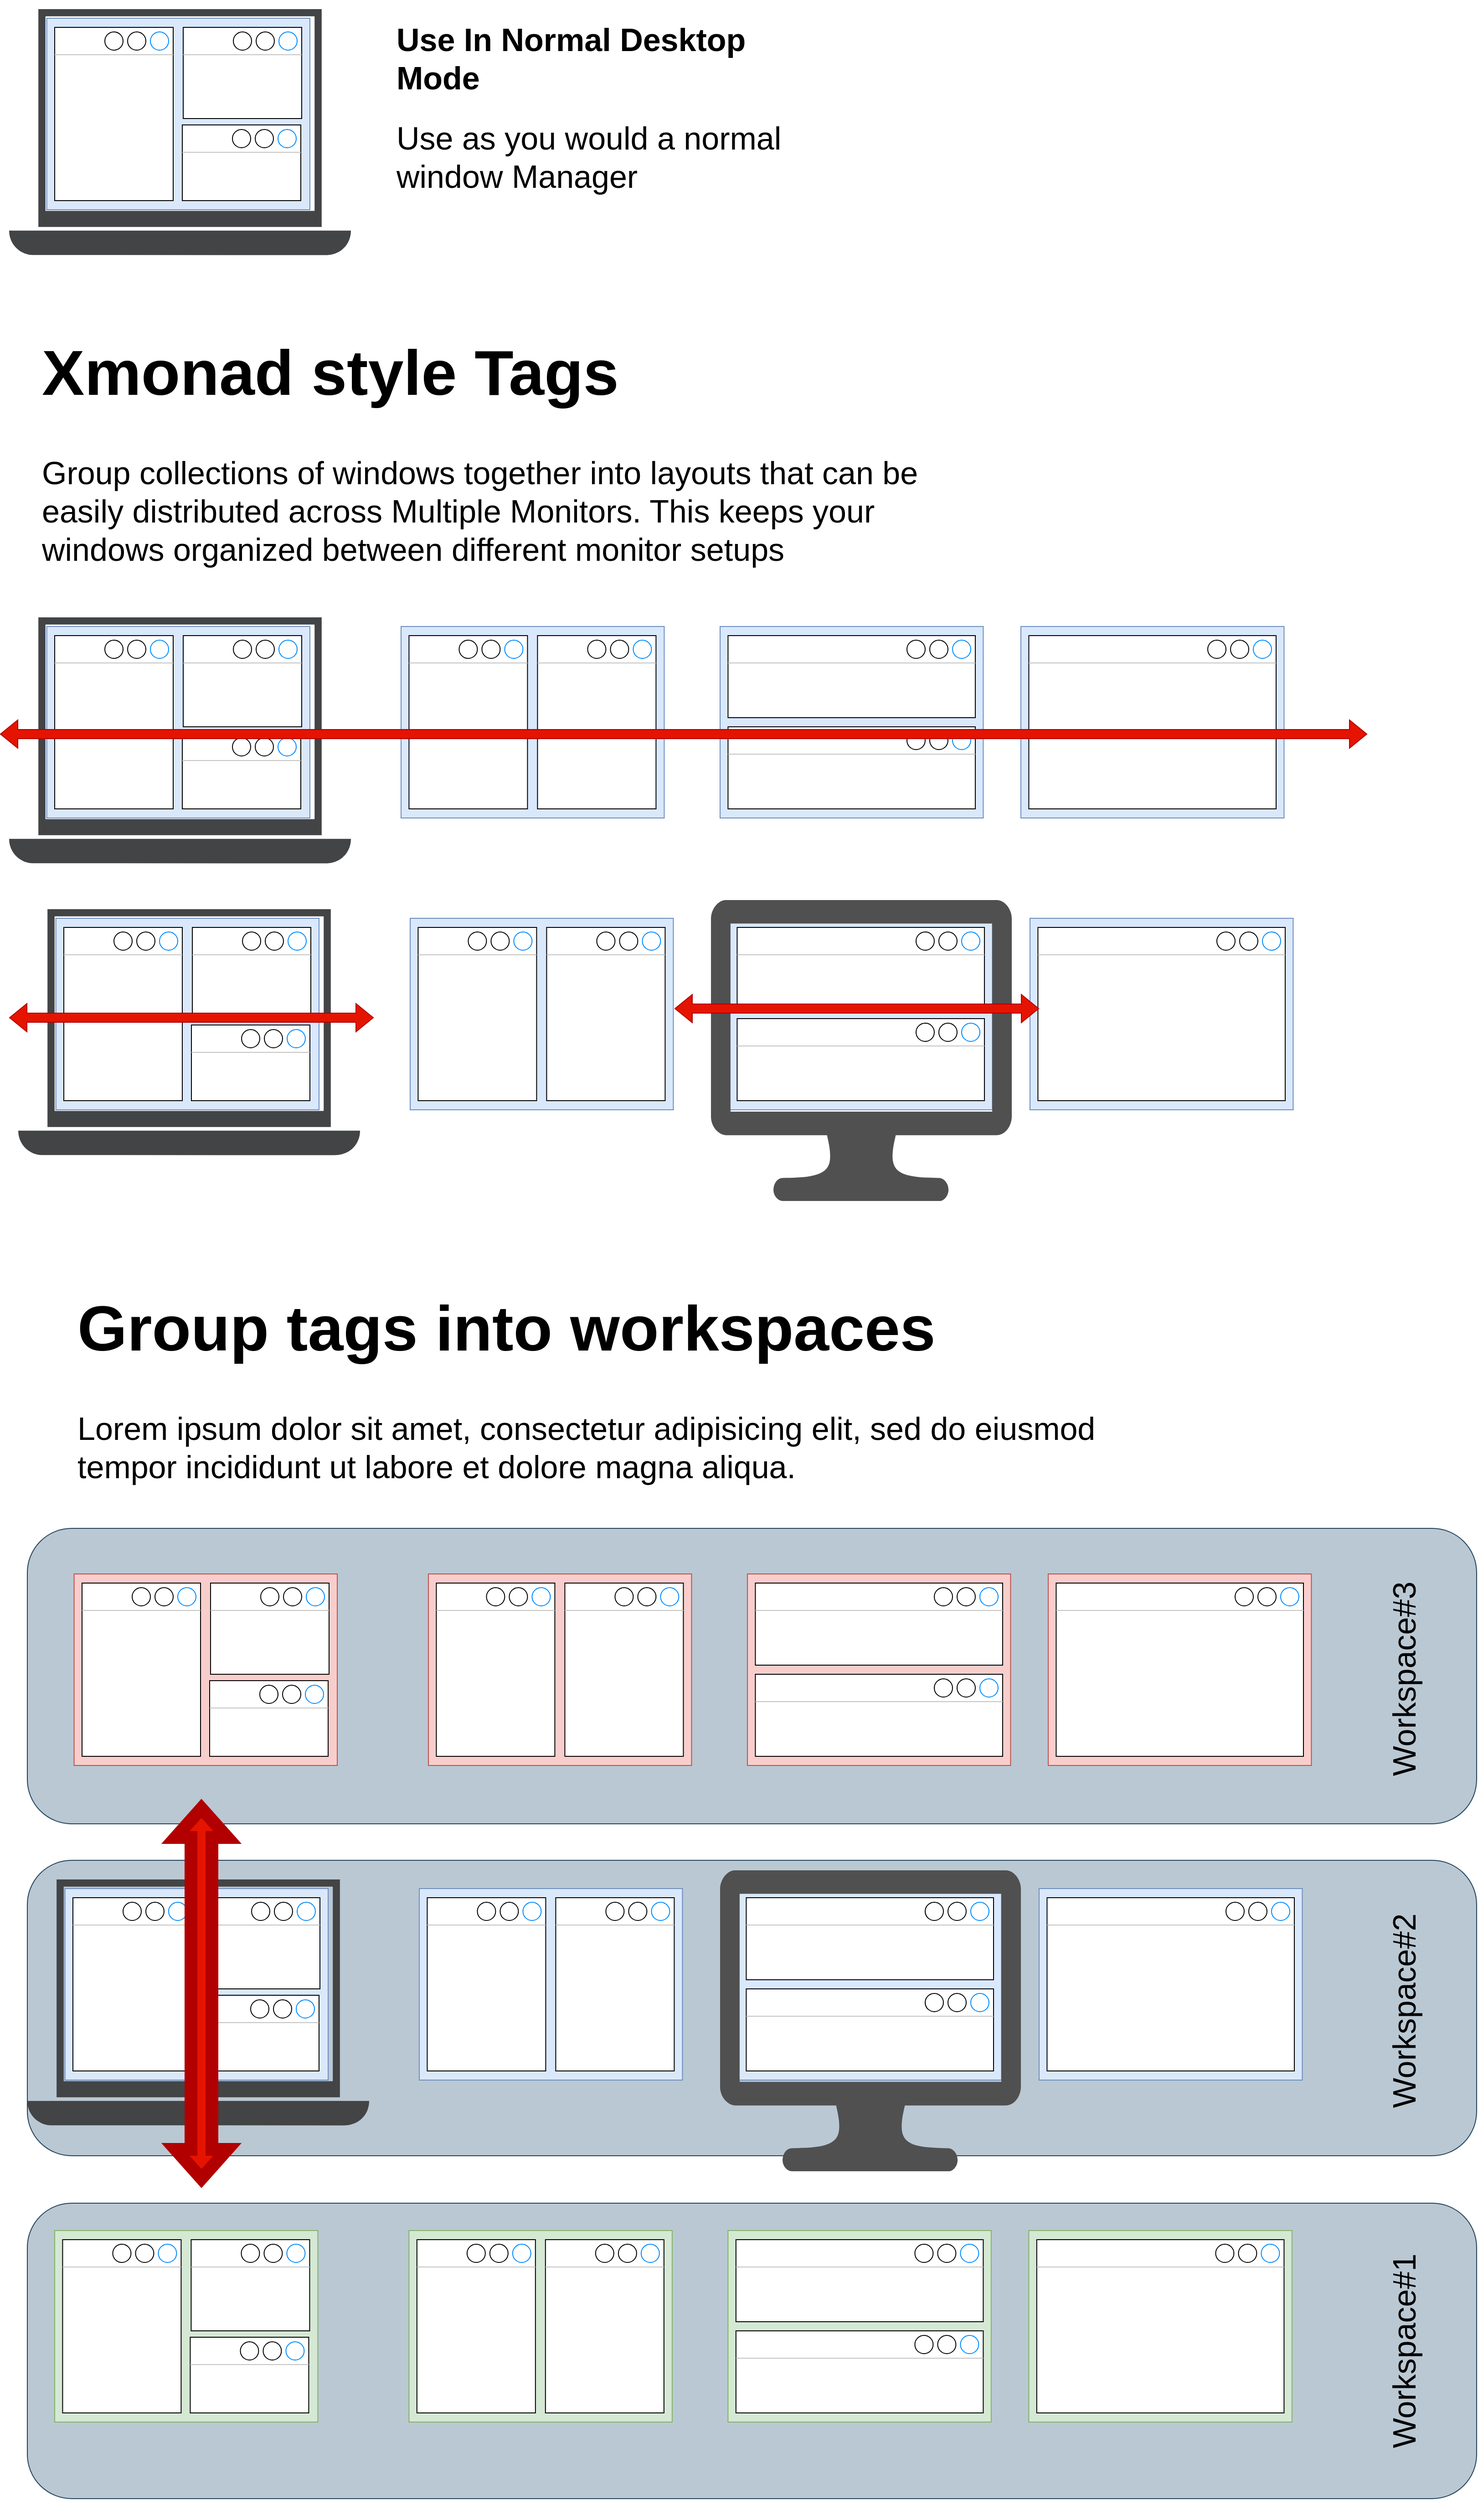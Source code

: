 <mxfile version="20.3.0" type="device"><diagram id="8MAdZRkeoRIy8-lhUSuJ" name="Page-1"><mxGraphModel dx="816" dy="1529" grid="1" gridSize="10" guides="1" tooltips="1" connect="1" arrows="1" fold="1" page="1" pageScale="1" pageWidth="850" pageHeight="1100" math="0" shadow="0"><root><mxCell id="0"/><mxCell id="1" parent="0"/><mxCell id="1TJVWcLHK0LgrmOde_jX-150" value="" style="rounded=1;whiteSpace=wrap;html=1;fontSize=35;fillColor=#bac8d3;strokeColor=#23445d;" vertex="1" parent="1"><mxGeometry x="30" y="2426" width="1590" height="324" as="geometry"/></mxCell><mxCell id="1TJVWcLHK0LgrmOde_jX-149" value="" style="rounded=1;whiteSpace=wrap;html=1;fontSize=35;fillColor=#bac8d3;strokeColor=#23445d;" vertex="1" parent="1"><mxGeometry x="30" y="2050" width="1590" height="324" as="geometry"/></mxCell><mxCell id="1TJVWcLHK0LgrmOde_jX-148" value="" style="rounded=1;whiteSpace=wrap;html=1;fontSize=35;fillColor=#bac8d3;strokeColor=#23445d;" vertex="1" parent="1"><mxGeometry x="30" y="1686" width="1590" height="324" as="geometry"/></mxCell><mxCell id="1TJVWcLHK0LgrmOde_jX-18" value="" style="group" vertex="1" connectable="0" parent="1"><mxGeometry x="10" y="20" width="375" height="270" as="geometry"/></mxCell><mxCell id="1TJVWcLHK0LgrmOde_jX-8" value="" style="sketch=0;pointerEvents=1;shadow=0;dashed=0;html=1;strokeColor=none;fillColor=#434445;aspect=fixed;labelPosition=center;verticalLabelPosition=bottom;verticalAlign=top;align=center;outlineConnect=0;shape=mxgraph.vvd.laptop;" vertex="1" parent="1TJVWcLHK0LgrmOde_jX-18"><mxGeometry width="375" height="270" as="geometry"/></mxCell><mxCell id="1TJVWcLHK0LgrmOde_jX-6" value="" style="rounded=0;whiteSpace=wrap;html=1;fillColor=#dae8fc;strokeColor=#6c8ebf;" vertex="1" parent="1TJVWcLHK0LgrmOde_jX-18"><mxGeometry x="41.29" y="10" width="288.71" height="210" as="geometry"/></mxCell><mxCell id="1TJVWcLHK0LgrmOde_jX-2" value="" style="strokeWidth=1;shadow=0;dashed=0;align=center;html=1;shape=mxgraph.mockup.containers.window;align=left;verticalAlign=top;spacingLeft=8;strokeColor2=#008cff;strokeColor3=#c4c4c4;fontColor=#666666;mainText=;fontSize=17;labelBackgroundColor=none;" vertex="1" parent="1TJVWcLHK0LgrmOde_jX-18"><mxGeometry x="50" y="20" width="130" height="190" as="geometry"/></mxCell><mxCell id="1TJVWcLHK0LgrmOde_jX-15" value="" style="strokeWidth=1;shadow=0;dashed=0;align=center;html=1;shape=mxgraph.mockup.containers.window;align=left;verticalAlign=top;spacingLeft=8;strokeColor2=#008cff;strokeColor3=#c4c4c4;fontColor=#666666;mainText=;fontSize=17;labelBackgroundColor=none;" vertex="1" parent="1TJVWcLHK0LgrmOde_jX-18"><mxGeometry x="191" y="20" width="130" height="100" as="geometry"/></mxCell><mxCell id="1TJVWcLHK0LgrmOde_jX-16" value="" style="strokeWidth=1;shadow=0;dashed=0;align=center;html=1;shape=mxgraph.mockup.containers.window;align=left;verticalAlign=top;spacingLeft=8;strokeColor2=#008cff;strokeColor3=#c4c4c4;fontColor=#666666;mainText=;fontSize=17;labelBackgroundColor=none;" vertex="1" parent="1TJVWcLHK0LgrmOde_jX-18"><mxGeometry x="190" y="127" width="130" height="83" as="geometry"/></mxCell><mxCell id="1TJVWcLHK0LgrmOde_jX-43" value="" style="group" vertex="1" connectable="0" parent="1"><mxGeometry x="10" y="687" width="1398.71" height="270" as="geometry"/></mxCell><mxCell id="1TJVWcLHK0LgrmOde_jX-20" value="" style="sketch=0;pointerEvents=1;shadow=0;dashed=0;html=1;strokeColor=none;fillColor=#434445;aspect=fixed;labelPosition=center;verticalLabelPosition=bottom;verticalAlign=top;align=center;outlineConnect=0;shape=mxgraph.vvd.laptop;" vertex="1" parent="1TJVWcLHK0LgrmOde_jX-43"><mxGeometry width="375" height="270" as="geometry"/></mxCell><mxCell id="1TJVWcLHK0LgrmOde_jX-25" value="" style="group" vertex="1" connectable="0" parent="1TJVWcLHK0LgrmOde_jX-43"><mxGeometry x="41.29" y="10" width="288.71" height="210" as="geometry"/></mxCell><mxCell id="1TJVWcLHK0LgrmOde_jX-21" value="" style="rounded=0;whiteSpace=wrap;html=1;fillColor=#dae8fc;strokeColor=#6c8ebf;" vertex="1" parent="1TJVWcLHK0LgrmOde_jX-25"><mxGeometry width="288.71" height="210" as="geometry"/></mxCell><mxCell id="1TJVWcLHK0LgrmOde_jX-22" value="" style="strokeWidth=1;shadow=0;dashed=0;align=center;html=1;shape=mxgraph.mockup.containers.window;align=left;verticalAlign=top;spacingLeft=8;strokeColor2=#008cff;strokeColor3=#c4c4c4;fontColor=#666666;mainText=;fontSize=17;labelBackgroundColor=none;" vertex="1" parent="1TJVWcLHK0LgrmOde_jX-25"><mxGeometry x="8.71" y="10" width="130" height="190" as="geometry"/></mxCell><mxCell id="1TJVWcLHK0LgrmOde_jX-23" value="" style="strokeWidth=1;shadow=0;dashed=0;align=center;html=1;shape=mxgraph.mockup.containers.window;align=left;verticalAlign=top;spacingLeft=8;strokeColor2=#008cff;strokeColor3=#c4c4c4;fontColor=#666666;mainText=;fontSize=17;labelBackgroundColor=none;" vertex="1" parent="1TJVWcLHK0LgrmOde_jX-25"><mxGeometry x="149.71" y="10" width="130" height="100" as="geometry"/></mxCell><mxCell id="1TJVWcLHK0LgrmOde_jX-24" value="" style="strokeWidth=1;shadow=0;dashed=0;align=center;html=1;shape=mxgraph.mockup.containers.window;align=left;verticalAlign=top;spacingLeft=8;strokeColor2=#008cff;strokeColor3=#c4c4c4;fontColor=#666666;mainText=;fontSize=17;labelBackgroundColor=none;" vertex="1" parent="1TJVWcLHK0LgrmOde_jX-25"><mxGeometry x="148.71" y="117" width="130" height="83" as="geometry"/></mxCell><mxCell id="1TJVWcLHK0LgrmOde_jX-31" value="" style="group" vertex="1" connectable="0" parent="1TJVWcLHK0LgrmOde_jX-43"><mxGeometry x="430" y="10" width="288.71" height="210" as="geometry"/></mxCell><mxCell id="1TJVWcLHK0LgrmOde_jX-27" value="" style="rounded=0;whiteSpace=wrap;html=1;fillColor=#dae8fc;strokeColor=#6c8ebf;" vertex="1" parent="1TJVWcLHK0LgrmOde_jX-31"><mxGeometry width="288.71" height="210" as="geometry"/></mxCell><mxCell id="1TJVWcLHK0LgrmOde_jX-28" value="" style="strokeWidth=1;shadow=0;dashed=0;align=center;html=1;shape=mxgraph.mockup.containers.window;align=left;verticalAlign=top;spacingLeft=8;strokeColor2=#008cff;strokeColor3=#c4c4c4;fontColor=#666666;mainText=;fontSize=17;labelBackgroundColor=none;" vertex="1" parent="1TJVWcLHK0LgrmOde_jX-31"><mxGeometry x="8.71" y="10" width="130" height="190" as="geometry"/></mxCell><mxCell id="1TJVWcLHK0LgrmOde_jX-29" value="" style="strokeWidth=1;shadow=0;dashed=0;align=center;html=1;shape=mxgraph.mockup.containers.window;align=left;verticalAlign=top;spacingLeft=8;strokeColor2=#008cff;strokeColor3=#c4c4c4;fontColor=#666666;mainText=;fontSize=17;labelBackgroundColor=none;" vertex="1" parent="1TJVWcLHK0LgrmOde_jX-31"><mxGeometry x="149.71" y="10" width="130" height="190" as="geometry"/></mxCell><mxCell id="1TJVWcLHK0LgrmOde_jX-37" value="" style="group" vertex="1" connectable="0" parent="1TJVWcLHK0LgrmOde_jX-43"><mxGeometry x="780" y="10" width="288.71" height="210" as="geometry"/></mxCell><mxCell id="1TJVWcLHK0LgrmOde_jX-33" value="" style="rounded=0;whiteSpace=wrap;html=1;fillColor=#dae8fc;strokeColor=#6c8ebf;" vertex="1" parent="1TJVWcLHK0LgrmOde_jX-37"><mxGeometry width="288.71" height="210" as="geometry"/></mxCell><mxCell id="1TJVWcLHK0LgrmOde_jX-34" value="" style="strokeWidth=1;shadow=0;dashed=0;align=center;html=1;shape=mxgraph.mockup.containers.window;align=left;verticalAlign=top;spacingLeft=8;strokeColor2=#008cff;strokeColor3=#c4c4c4;fontColor=#666666;mainText=;fontSize=17;labelBackgroundColor=none;" vertex="1" parent="1TJVWcLHK0LgrmOde_jX-37"><mxGeometry x="8.71" y="110" width="271.29" height="90" as="geometry"/></mxCell><mxCell id="1TJVWcLHK0LgrmOde_jX-36" value="" style="strokeWidth=1;shadow=0;dashed=0;align=center;html=1;shape=mxgraph.mockup.containers.window;align=left;verticalAlign=top;spacingLeft=8;strokeColor2=#008cff;strokeColor3=#c4c4c4;fontColor=#666666;mainText=;fontSize=17;labelBackgroundColor=none;" vertex="1" parent="1TJVWcLHK0LgrmOde_jX-37"><mxGeometry x="8.71" y="10" width="271.29" height="90" as="geometry"/></mxCell><mxCell id="1TJVWcLHK0LgrmOde_jX-42" value="" style="group" vertex="1" connectable="0" parent="1TJVWcLHK0LgrmOde_jX-43"><mxGeometry x="1110" y="10" width="288.71" height="210" as="geometry"/></mxCell><mxCell id="1TJVWcLHK0LgrmOde_jX-39" value="" style="rounded=0;whiteSpace=wrap;html=1;fillColor=#dae8fc;strokeColor=#6c8ebf;" vertex="1" parent="1TJVWcLHK0LgrmOde_jX-42"><mxGeometry width="288.71" height="210" as="geometry"/></mxCell><mxCell id="1TJVWcLHK0LgrmOde_jX-41" value="" style="strokeWidth=1;shadow=0;dashed=0;align=center;html=1;shape=mxgraph.mockup.containers.window;align=left;verticalAlign=top;spacingLeft=8;strokeColor2=#008cff;strokeColor3=#c4c4c4;fontColor=#666666;mainText=;fontSize=17;labelBackgroundColor=none;" vertex="1" parent="1TJVWcLHK0LgrmOde_jX-42"><mxGeometry x="8.71" y="10" width="271.29" height="190" as="geometry"/></mxCell><mxCell id="1TJVWcLHK0LgrmOde_jX-44" value="" style="group" vertex="1" connectable="0" parent="1"><mxGeometry x="20" y="1007" width="1398.71" height="320" as="geometry"/></mxCell><mxCell id="1TJVWcLHK0LgrmOde_jX-45" value="" style="sketch=0;pointerEvents=1;shadow=0;dashed=0;html=1;strokeColor=none;fillColor=#434445;aspect=fixed;labelPosition=center;verticalLabelPosition=bottom;verticalAlign=top;align=center;outlineConnect=0;shape=mxgraph.vvd.laptop;" vertex="1" parent="1TJVWcLHK0LgrmOde_jX-44"><mxGeometry width="375" height="270" as="geometry"/></mxCell><mxCell id="1TJVWcLHK0LgrmOde_jX-46" value="" style="group" vertex="1" connectable="0" parent="1TJVWcLHK0LgrmOde_jX-44"><mxGeometry x="41.29" y="10" width="288.71" height="210" as="geometry"/></mxCell><mxCell id="1TJVWcLHK0LgrmOde_jX-47" value="" style="rounded=0;whiteSpace=wrap;html=1;fillColor=#dae8fc;strokeColor=#6c8ebf;" vertex="1" parent="1TJVWcLHK0LgrmOde_jX-46"><mxGeometry width="288.71" height="210" as="geometry"/></mxCell><mxCell id="1TJVWcLHK0LgrmOde_jX-48" value="" style="strokeWidth=1;shadow=0;dashed=0;align=center;html=1;shape=mxgraph.mockup.containers.window;align=left;verticalAlign=top;spacingLeft=8;strokeColor2=#008cff;strokeColor3=#c4c4c4;fontColor=#666666;mainText=;fontSize=17;labelBackgroundColor=none;" vertex="1" parent="1TJVWcLHK0LgrmOde_jX-46"><mxGeometry x="8.71" y="10" width="130" height="190" as="geometry"/></mxCell><mxCell id="1TJVWcLHK0LgrmOde_jX-49" value="" style="strokeWidth=1;shadow=0;dashed=0;align=center;html=1;shape=mxgraph.mockup.containers.window;align=left;verticalAlign=top;spacingLeft=8;strokeColor2=#008cff;strokeColor3=#c4c4c4;fontColor=#666666;mainText=;fontSize=17;labelBackgroundColor=none;" vertex="1" parent="1TJVWcLHK0LgrmOde_jX-46"><mxGeometry x="149.71" y="10" width="130" height="100" as="geometry"/></mxCell><mxCell id="1TJVWcLHK0LgrmOde_jX-50" value="" style="strokeWidth=1;shadow=0;dashed=0;align=center;html=1;shape=mxgraph.mockup.containers.window;align=left;verticalAlign=top;spacingLeft=8;strokeColor2=#008cff;strokeColor3=#c4c4c4;fontColor=#666666;mainText=;fontSize=17;labelBackgroundColor=none;" vertex="1" parent="1TJVWcLHK0LgrmOde_jX-46"><mxGeometry x="148.71" y="117" width="130" height="83" as="geometry"/></mxCell><mxCell id="1TJVWcLHK0LgrmOde_jX-51" value="" style="group" vertex="1" connectable="0" parent="1TJVWcLHK0LgrmOde_jX-44"><mxGeometry x="430" y="10" width="288.71" height="210" as="geometry"/></mxCell><mxCell id="1TJVWcLHK0LgrmOde_jX-52" value="" style="rounded=0;whiteSpace=wrap;html=1;fillColor=#dae8fc;strokeColor=#6c8ebf;" vertex="1" parent="1TJVWcLHK0LgrmOde_jX-51"><mxGeometry width="288.71" height="210" as="geometry"/></mxCell><mxCell id="1TJVWcLHK0LgrmOde_jX-53" value="" style="strokeWidth=1;shadow=0;dashed=0;align=center;html=1;shape=mxgraph.mockup.containers.window;align=left;verticalAlign=top;spacingLeft=8;strokeColor2=#008cff;strokeColor3=#c4c4c4;fontColor=#666666;mainText=;fontSize=17;labelBackgroundColor=none;" vertex="1" parent="1TJVWcLHK0LgrmOde_jX-51"><mxGeometry x="8.71" y="10" width="130" height="190" as="geometry"/></mxCell><mxCell id="1TJVWcLHK0LgrmOde_jX-54" value="" style="strokeWidth=1;shadow=0;dashed=0;align=center;html=1;shape=mxgraph.mockup.containers.window;align=left;verticalAlign=top;spacingLeft=8;strokeColor2=#008cff;strokeColor3=#c4c4c4;fontColor=#666666;mainText=;fontSize=17;labelBackgroundColor=none;" vertex="1" parent="1TJVWcLHK0LgrmOde_jX-51"><mxGeometry x="149.71" y="10" width="130" height="190" as="geometry"/></mxCell><mxCell id="1TJVWcLHK0LgrmOde_jX-55" value="" style="group" vertex="1" connectable="0" parent="1TJVWcLHK0LgrmOde_jX-44"><mxGeometry x="780" y="10" width="350" height="310" as="geometry"/></mxCell><mxCell id="1TJVWcLHK0LgrmOde_jX-56" value="" style="rounded=0;whiteSpace=wrap;html=1;fillColor=#dae8fc;strokeColor=#6c8ebf;" vertex="1" parent="1TJVWcLHK0LgrmOde_jX-55"><mxGeometry width="288.71" height="210" as="geometry"/></mxCell><mxCell id="1TJVWcLHK0LgrmOde_jX-57" value="" style="strokeWidth=1;shadow=0;dashed=0;align=center;html=1;shape=mxgraph.mockup.containers.window;align=left;verticalAlign=top;spacingLeft=8;strokeColor2=#008cff;strokeColor3=#c4c4c4;fontColor=#666666;mainText=;fontSize=17;labelBackgroundColor=none;" vertex="1" parent="1TJVWcLHK0LgrmOde_jX-55"><mxGeometry x="8.71" y="110" width="271.29" height="90" as="geometry"/></mxCell><mxCell id="1TJVWcLHK0LgrmOde_jX-58" value="" style="strokeWidth=1;shadow=0;dashed=0;align=center;html=1;shape=mxgraph.mockup.containers.window;align=left;verticalAlign=top;spacingLeft=8;strokeColor2=#008cff;strokeColor3=#c4c4c4;fontColor=#666666;mainText=;fontSize=17;labelBackgroundColor=none;" vertex="1" parent="1TJVWcLHK0LgrmOde_jX-55"><mxGeometry x="8.71" y="10" width="271.29" height="90" as="geometry"/></mxCell><mxCell id="1TJVWcLHK0LgrmOde_jX-65" value="" style="sketch=0;pointerEvents=1;shadow=0;dashed=0;html=1;strokeColor=none;fillColor=#505050;labelPosition=center;verticalLabelPosition=bottom;verticalAlign=top;outlineConnect=0;align=center;shape=mxgraph.office.devices.lcd_monitor;" vertex="1" parent="1TJVWcLHK0LgrmOde_jX-55"><mxGeometry x="-20" y="-20" width="330" height="330" as="geometry"/></mxCell><mxCell id="1TJVWcLHK0LgrmOde_jX-59" value="" style="group" vertex="1" connectable="0" parent="1TJVWcLHK0LgrmOde_jX-44"><mxGeometry x="1110" y="10" width="288.71" height="210" as="geometry"/></mxCell><mxCell id="1TJVWcLHK0LgrmOde_jX-60" value="" style="rounded=0;whiteSpace=wrap;html=1;fillColor=#dae8fc;strokeColor=#6c8ebf;" vertex="1" parent="1TJVWcLHK0LgrmOde_jX-59"><mxGeometry width="288.71" height="210" as="geometry"/></mxCell><mxCell id="1TJVWcLHK0LgrmOde_jX-61" value="" style="strokeWidth=1;shadow=0;dashed=0;align=center;html=1;shape=mxgraph.mockup.containers.window;align=left;verticalAlign=top;spacingLeft=8;strokeColor2=#008cff;strokeColor3=#c4c4c4;fontColor=#666666;mainText=;fontSize=17;labelBackgroundColor=none;" vertex="1" parent="1TJVWcLHK0LgrmOde_jX-59"><mxGeometry x="8.71" y="10" width="271.29" height="190" as="geometry"/></mxCell><mxCell id="1TJVWcLHK0LgrmOde_jX-66" value="" style="group" vertex="1" connectable="0" parent="1"><mxGeometry x="30" y="2071" width="1398.71" height="322" as="geometry"/></mxCell><mxCell id="1TJVWcLHK0LgrmOde_jX-82" value="" style="group" vertex="1" connectable="0" parent="1TJVWcLHK0LgrmOde_jX-66"><mxGeometry x="1110" y="10" width="288.71" height="210" as="geometry"/></mxCell><mxCell id="1TJVWcLHK0LgrmOde_jX-83" value="" style="rounded=0;whiteSpace=wrap;html=1;fillColor=#dae8fc;strokeColor=#6c8ebf;" vertex="1" parent="1TJVWcLHK0LgrmOde_jX-82"><mxGeometry width="288.71" height="210" as="geometry"/></mxCell><mxCell id="1TJVWcLHK0LgrmOde_jX-84" value="" style="strokeWidth=1;shadow=0;dashed=0;align=center;html=1;shape=mxgraph.mockup.containers.window;align=left;verticalAlign=top;spacingLeft=8;strokeColor2=#008cff;strokeColor3=#c4c4c4;fontColor=#666666;mainText=;fontSize=17;labelBackgroundColor=none;" vertex="1" parent="1TJVWcLHK0LgrmOde_jX-82"><mxGeometry x="8.71" y="10" width="271.29" height="190" as="geometry"/></mxCell><mxCell id="1TJVWcLHK0LgrmOde_jX-77" value="" style="group" vertex="1" connectable="0" parent="1TJVWcLHK0LgrmOde_jX-66"><mxGeometry x="780" y="10" width="350" height="310" as="geometry"/></mxCell><mxCell id="1TJVWcLHK0LgrmOde_jX-78" value="" style="rounded=0;whiteSpace=wrap;html=1;fillColor=#dae8fc;strokeColor=#6c8ebf;" vertex="1" parent="1TJVWcLHK0LgrmOde_jX-77"><mxGeometry width="288.71" height="210" as="geometry"/></mxCell><mxCell id="1TJVWcLHK0LgrmOde_jX-79" value="" style="strokeWidth=1;shadow=0;dashed=0;align=center;html=1;shape=mxgraph.mockup.containers.window;align=left;verticalAlign=top;spacingLeft=8;strokeColor2=#008cff;strokeColor3=#c4c4c4;fontColor=#666666;mainText=;fontSize=17;labelBackgroundColor=none;" vertex="1" parent="1TJVWcLHK0LgrmOde_jX-77"><mxGeometry x="8.71" y="110" width="271.29" height="90" as="geometry"/></mxCell><mxCell id="1TJVWcLHK0LgrmOde_jX-80" value="" style="strokeWidth=1;shadow=0;dashed=0;align=center;html=1;shape=mxgraph.mockup.containers.window;align=left;verticalAlign=top;spacingLeft=8;strokeColor2=#008cff;strokeColor3=#c4c4c4;fontColor=#666666;mainText=;fontSize=17;labelBackgroundColor=none;" vertex="1" parent="1TJVWcLHK0LgrmOde_jX-77"><mxGeometry x="8.71" y="10" width="271.29" height="90" as="geometry"/></mxCell><mxCell id="1TJVWcLHK0LgrmOde_jX-81" value="" style="sketch=0;pointerEvents=1;shadow=0;dashed=0;html=1;strokeColor=none;fillColor=#505050;labelPosition=center;verticalLabelPosition=bottom;verticalAlign=top;outlineConnect=0;align=center;shape=mxgraph.office.devices.lcd_monitor;" vertex="1" parent="1TJVWcLHK0LgrmOde_jX-77"><mxGeometry x="-20" y="-20" width="330" height="330" as="geometry"/></mxCell><mxCell id="1TJVWcLHK0LgrmOde_jX-73" value="" style="group" vertex="1" connectable="0" parent="1TJVWcLHK0LgrmOde_jX-66"><mxGeometry x="430" y="10" width="288.71" height="210" as="geometry"/></mxCell><mxCell id="1TJVWcLHK0LgrmOde_jX-74" value="" style="rounded=0;whiteSpace=wrap;html=1;fillColor=#dae8fc;strokeColor=#6c8ebf;" vertex="1" parent="1TJVWcLHK0LgrmOde_jX-73"><mxGeometry width="288.71" height="210" as="geometry"/></mxCell><mxCell id="1TJVWcLHK0LgrmOde_jX-75" value="" style="strokeWidth=1;shadow=0;dashed=0;align=center;html=1;shape=mxgraph.mockup.containers.window;align=left;verticalAlign=top;spacingLeft=8;strokeColor2=#008cff;strokeColor3=#c4c4c4;fontColor=#666666;mainText=;fontSize=17;labelBackgroundColor=none;" vertex="1" parent="1TJVWcLHK0LgrmOde_jX-73"><mxGeometry x="8.71" y="10" width="130" height="190" as="geometry"/></mxCell><mxCell id="1TJVWcLHK0LgrmOde_jX-76" value="" style="strokeWidth=1;shadow=0;dashed=0;align=center;html=1;shape=mxgraph.mockup.containers.window;align=left;verticalAlign=top;spacingLeft=8;strokeColor2=#008cff;strokeColor3=#c4c4c4;fontColor=#666666;mainText=;fontSize=17;labelBackgroundColor=none;" vertex="1" parent="1TJVWcLHK0LgrmOde_jX-73"><mxGeometry x="149.71" y="10" width="130" height="190" as="geometry"/></mxCell><mxCell id="1TJVWcLHK0LgrmOde_jX-67" value="" style="sketch=0;pointerEvents=1;shadow=0;dashed=0;html=1;strokeColor=none;fillColor=#434445;aspect=fixed;labelPosition=center;verticalLabelPosition=bottom;verticalAlign=top;align=center;outlineConnect=0;shape=mxgraph.vvd.laptop;" vertex="1" parent="1TJVWcLHK0LgrmOde_jX-66"><mxGeometry width="375" height="270" as="geometry"/></mxCell><mxCell id="1TJVWcLHK0LgrmOde_jX-68" value="" style="group" vertex="1" connectable="0" parent="1TJVWcLHK0LgrmOde_jX-66"><mxGeometry x="41.29" y="10" width="288.71" height="210" as="geometry"/></mxCell><mxCell id="1TJVWcLHK0LgrmOde_jX-69" value="" style="rounded=0;whiteSpace=wrap;html=1;fillColor=#dae8fc;strokeColor=#6c8ebf;" vertex="1" parent="1TJVWcLHK0LgrmOde_jX-68"><mxGeometry width="288.71" height="210" as="geometry"/></mxCell><mxCell id="1TJVWcLHK0LgrmOde_jX-70" value="" style="strokeWidth=1;shadow=0;dashed=0;align=center;html=1;shape=mxgraph.mockup.containers.window;align=left;verticalAlign=top;spacingLeft=8;strokeColor2=#008cff;strokeColor3=#c4c4c4;fontColor=#666666;mainText=;fontSize=17;labelBackgroundColor=none;" vertex="1" parent="1TJVWcLHK0LgrmOde_jX-68"><mxGeometry x="8.71" y="10" width="130" height="190" as="geometry"/></mxCell><mxCell id="1TJVWcLHK0LgrmOde_jX-71" value="" style="strokeWidth=1;shadow=0;dashed=0;align=center;html=1;shape=mxgraph.mockup.containers.window;align=left;verticalAlign=top;spacingLeft=8;strokeColor2=#008cff;strokeColor3=#c4c4c4;fontColor=#666666;mainText=;fontSize=17;labelBackgroundColor=none;" vertex="1" parent="1TJVWcLHK0LgrmOde_jX-68"><mxGeometry x="149.71" y="10" width="130" height="100" as="geometry"/></mxCell><mxCell id="1TJVWcLHK0LgrmOde_jX-72" value="" style="strokeWidth=1;shadow=0;dashed=0;align=center;html=1;shape=mxgraph.mockup.containers.window;align=left;verticalAlign=top;spacingLeft=8;strokeColor2=#008cff;strokeColor3=#c4c4c4;fontColor=#666666;mainText=;fontSize=17;labelBackgroundColor=none;" vertex="1" parent="1TJVWcLHK0LgrmOde_jX-68"><mxGeometry x="148.71" y="117" width="130" height="83" as="geometry"/></mxCell><mxCell id="1TJVWcLHK0LgrmOde_jX-138" value="" style="shape=flexArrow;endArrow=classic;startArrow=classic;html=1;rounded=0;fillColor=#e51400;strokeColor=#B20000;strokeWidth=14;" edge="1" parent="1TJVWcLHK0LgrmOde_jX-68"><mxGeometry width="100" height="100" relative="1" as="geometry"><mxPoint x="149.71" y="325" as="sourcePoint"/><mxPoint x="149.71" y="-95" as="targetPoint"/></mxGeometry></mxCell><mxCell id="1TJVWcLHK0LgrmOde_jX-125" value="" style="rounded=0;whiteSpace=wrap;html=1;fillColor=#d5e8d4;strokeColor=#82b366;" vertex="1" parent="1"><mxGeometry x="798.71" y="2456" width="288.71" height="210" as="geometry"/></mxCell><mxCell id="1TJVWcLHK0LgrmOde_jX-126" value="" style="strokeWidth=1;shadow=0;dashed=0;align=center;html=1;shape=mxgraph.mockup.containers.window;align=left;verticalAlign=top;spacingLeft=8;strokeColor2=#008cff;strokeColor3=#c4c4c4;fontColor=#666666;mainText=;fontSize=17;labelBackgroundColor=none;" vertex="1" parent="1"><mxGeometry x="807.42" y="2566" width="271.29" height="90" as="geometry"/></mxCell><mxCell id="1TJVWcLHK0LgrmOde_jX-127" value="" style="strokeWidth=1;shadow=0;dashed=0;align=center;html=1;shape=mxgraph.mockup.containers.window;align=left;verticalAlign=top;spacingLeft=8;strokeColor2=#008cff;strokeColor3=#c4c4c4;fontColor=#666666;mainText=;fontSize=17;labelBackgroundColor=none;" vertex="1" parent="1"><mxGeometry x="807.42" y="2466" width="271.29" height="90" as="geometry"/></mxCell><mxCell id="1TJVWcLHK0LgrmOde_jX-128" value="" style="rounded=0;whiteSpace=wrap;html=1;fillColor=#d5e8d4;strokeColor=#82b366;" vertex="1" parent="1"><mxGeometry x="60.0" y="2456" width="288.71" height="210" as="geometry"/></mxCell><mxCell id="1TJVWcLHK0LgrmOde_jX-129" value="" style="strokeWidth=1;shadow=0;dashed=0;align=center;html=1;shape=mxgraph.mockup.containers.window;align=left;verticalAlign=top;spacingLeft=8;strokeColor2=#008cff;strokeColor3=#c4c4c4;fontColor=#666666;mainText=;fontSize=17;labelBackgroundColor=none;" vertex="1" parent="1"><mxGeometry x="68.71" y="2466" width="130" height="190" as="geometry"/></mxCell><mxCell id="1TJVWcLHK0LgrmOde_jX-130" value="" style="strokeWidth=1;shadow=0;dashed=0;align=center;html=1;shape=mxgraph.mockup.containers.window;align=left;verticalAlign=top;spacingLeft=8;strokeColor2=#008cff;strokeColor3=#c4c4c4;fontColor=#666666;mainText=;fontSize=17;labelBackgroundColor=none;" vertex="1" parent="1"><mxGeometry x="209.71" y="2466" width="130" height="100" as="geometry"/></mxCell><mxCell id="1TJVWcLHK0LgrmOde_jX-131" value="" style="strokeWidth=1;shadow=0;dashed=0;align=center;html=1;shape=mxgraph.mockup.containers.window;align=left;verticalAlign=top;spacingLeft=8;strokeColor2=#008cff;strokeColor3=#c4c4c4;fontColor=#666666;mainText=;fontSize=17;labelBackgroundColor=none;" vertex="1" parent="1"><mxGeometry x="208.71" y="2573" width="130" height="83" as="geometry"/></mxCell><mxCell id="1TJVWcLHK0LgrmOde_jX-132" value="" style="rounded=0;whiteSpace=wrap;html=1;fillColor=#d5e8d4;strokeColor=#82b366;" vertex="1" parent="1"><mxGeometry x="448.71" y="2456" width="288.71" height="210" as="geometry"/></mxCell><mxCell id="1TJVWcLHK0LgrmOde_jX-133" value="" style="strokeWidth=1;shadow=0;dashed=0;align=center;html=1;shape=mxgraph.mockup.containers.window;align=left;verticalAlign=top;spacingLeft=8;strokeColor2=#008cff;strokeColor3=#c4c4c4;fontColor=#666666;mainText=;fontSize=17;labelBackgroundColor=none;" vertex="1" parent="1"><mxGeometry x="457.42" y="2466" width="130" height="190" as="geometry"/></mxCell><mxCell id="1TJVWcLHK0LgrmOde_jX-134" value="" style="strokeWidth=1;shadow=0;dashed=0;align=center;html=1;shape=mxgraph.mockup.containers.window;align=left;verticalAlign=top;spacingLeft=8;strokeColor2=#008cff;strokeColor3=#c4c4c4;fontColor=#666666;mainText=;fontSize=17;labelBackgroundColor=none;" vertex="1" parent="1"><mxGeometry x="598.42" y="2466" width="130" height="190" as="geometry"/></mxCell><mxCell id="1TJVWcLHK0LgrmOde_jX-135" value="" style="rounded=0;whiteSpace=wrap;html=1;fillColor=#d5e8d4;strokeColor=#82b366;" vertex="1" parent="1"><mxGeometry x="1128.71" y="2456" width="288.71" height="210" as="geometry"/></mxCell><mxCell id="1TJVWcLHK0LgrmOde_jX-136" value="" style="strokeWidth=1;shadow=0;dashed=0;align=center;html=1;shape=mxgraph.mockup.containers.window;align=left;verticalAlign=top;spacingLeft=8;strokeColor2=#008cff;strokeColor3=#c4c4c4;fontColor=#666666;mainText=;fontSize=17;labelBackgroundColor=none;" vertex="1" parent="1"><mxGeometry x="1137.42" y="2466" width="271.29" height="190" as="geometry"/></mxCell><mxCell id="1TJVWcLHK0LgrmOde_jX-97" value="" style="rounded=0;whiteSpace=wrap;html=1;fillColor=#f8cecc;strokeColor=#b85450;" vertex="1" parent="1"><mxGeometry x="820" y="1736" width="288.71" height="210" as="geometry"/></mxCell><mxCell id="1TJVWcLHK0LgrmOde_jX-98" value="" style="strokeWidth=1;shadow=0;dashed=0;align=center;html=1;shape=mxgraph.mockup.containers.window;align=left;verticalAlign=top;spacingLeft=8;strokeColor2=#008cff;strokeColor3=#c4c4c4;fontColor=#666666;mainText=;fontSize=17;labelBackgroundColor=none;" vertex="1" parent="1"><mxGeometry x="828.71" y="1846" width="271.29" height="90" as="geometry"/></mxCell><mxCell id="1TJVWcLHK0LgrmOde_jX-99" value="" style="strokeWidth=1;shadow=0;dashed=0;align=center;html=1;shape=mxgraph.mockup.containers.window;align=left;verticalAlign=top;spacingLeft=8;strokeColor2=#008cff;strokeColor3=#c4c4c4;fontColor=#666666;mainText=;fontSize=17;labelBackgroundColor=none;" vertex="1" parent="1"><mxGeometry x="828.71" y="1746" width="271.29" height="90" as="geometry"/></mxCell><mxCell id="1TJVWcLHK0LgrmOde_jX-88" value="" style="rounded=0;whiteSpace=wrap;html=1;fillColor=#f8cecc;strokeColor=#b85450;" vertex="1" parent="1"><mxGeometry x="81.29" y="1736" width="288.71" height="210" as="geometry"/></mxCell><mxCell id="1TJVWcLHK0LgrmOde_jX-89" value="" style="strokeWidth=1;shadow=0;dashed=0;align=center;html=1;shape=mxgraph.mockup.containers.window;align=left;verticalAlign=top;spacingLeft=8;strokeColor2=#008cff;strokeColor3=#c4c4c4;fontColor=#666666;mainText=;fontSize=17;labelBackgroundColor=none;" vertex="1" parent="1"><mxGeometry x="90" y="1746" width="130" height="190" as="geometry"/></mxCell><mxCell id="1TJVWcLHK0LgrmOde_jX-90" value="" style="strokeWidth=1;shadow=0;dashed=0;align=center;html=1;shape=mxgraph.mockup.containers.window;align=left;verticalAlign=top;spacingLeft=8;strokeColor2=#008cff;strokeColor3=#c4c4c4;fontColor=#666666;mainText=;fontSize=17;labelBackgroundColor=none;" vertex="1" parent="1"><mxGeometry x="231" y="1746" width="130" height="100" as="geometry"/></mxCell><mxCell id="1TJVWcLHK0LgrmOde_jX-91" value="" style="strokeWidth=1;shadow=0;dashed=0;align=center;html=1;shape=mxgraph.mockup.containers.window;align=left;verticalAlign=top;spacingLeft=8;strokeColor2=#008cff;strokeColor3=#c4c4c4;fontColor=#666666;mainText=;fontSize=17;labelBackgroundColor=none;" vertex="1" parent="1"><mxGeometry x="230" y="1853" width="130" height="83" as="geometry"/></mxCell><mxCell id="1TJVWcLHK0LgrmOde_jX-93" value="" style="rounded=0;whiteSpace=wrap;html=1;fillColor=#f8cecc;strokeColor=#b85450;" vertex="1" parent="1"><mxGeometry x="470" y="1736" width="288.71" height="210" as="geometry"/></mxCell><mxCell id="1TJVWcLHK0LgrmOde_jX-94" value="" style="strokeWidth=1;shadow=0;dashed=0;align=center;html=1;shape=mxgraph.mockup.containers.window;align=left;verticalAlign=top;spacingLeft=8;strokeColor2=#008cff;strokeColor3=#c4c4c4;fontColor=#666666;mainText=;fontSize=17;labelBackgroundColor=none;" vertex="1" parent="1"><mxGeometry x="478.71" y="1746" width="130" height="190" as="geometry"/></mxCell><mxCell id="1TJVWcLHK0LgrmOde_jX-95" value="" style="strokeWidth=1;shadow=0;dashed=0;align=center;html=1;shape=mxgraph.mockup.containers.window;align=left;verticalAlign=top;spacingLeft=8;strokeColor2=#008cff;strokeColor3=#c4c4c4;fontColor=#666666;mainText=;fontSize=17;labelBackgroundColor=none;" vertex="1" parent="1"><mxGeometry x="619.71" y="1746" width="130" height="190" as="geometry"/></mxCell><mxCell id="1TJVWcLHK0LgrmOde_jX-102" value="" style="rounded=0;whiteSpace=wrap;html=1;fillColor=#f8cecc;strokeColor=#b85450;" vertex="1" parent="1"><mxGeometry x="1150" y="1736" width="288.71" height="210" as="geometry"/></mxCell><mxCell id="1TJVWcLHK0LgrmOde_jX-103" value="" style="strokeWidth=1;shadow=0;dashed=0;align=center;html=1;shape=mxgraph.mockup.containers.window;align=left;verticalAlign=top;spacingLeft=8;strokeColor2=#008cff;strokeColor3=#c4c4c4;fontColor=#666666;mainText=;fontSize=17;labelBackgroundColor=none;" vertex="1" parent="1"><mxGeometry x="1158.71" y="1746" width="271.29" height="190" as="geometry"/></mxCell><mxCell id="1TJVWcLHK0LgrmOde_jX-140" value="" style="shape=flexArrow;endArrow=classic;startArrow=classic;html=1;rounded=0;fillColor=#e51400;strokeColor=#B20000;" edge="1" parent="1"><mxGeometry width="100" height="100" relative="1" as="geometry"><mxPoint x="10" y="1126" as="sourcePoint"/><mxPoint x="410" y="1126" as="targetPoint"/></mxGeometry></mxCell><mxCell id="1TJVWcLHK0LgrmOde_jX-141" value="" style="shape=flexArrow;endArrow=classic;startArrow=classic;html=1;rounded=0;fillColor=#e51400;strokeColor=#B20000;" edge="1" parent="1"><mxGeometry width="100" height="100" relative="1" as="geometry"><mxPoint y="815" as="sourcePoint"/><mxPoint x="1500" y="815" as="targetPoint"/></mxGeometry></mxCell><mxCell id="1TJVWcLHK0LgrmOde_jX-142" value="" style="shape=flexArrow;endArrow=classic;startArrow=classic;html=1;rounded=0;fillColor=#e51400;strokeColor=#B20000;" edge="1" parent="1"><mxGeometry width="100" height="100" relative="1" as="geometry"><mxPoint x="740" y="1116" as="sourcePoint"/><mxPoint x="1140" y="1116" as="targetPoint"/></mxGeometry></mxCell><mxCell id="1TJVWcLHK0LgrmOde_jX-144" value="&lt;h1 style=&quot;font-size: 35px;&quot;&gt;&lt;font style=&quot;font-size: 35px;&quot;&gt;Use In Normal Desktop Mode&lt;/font&gt;&lt;/h1&gt;&lt;div style=&quot;font-size: 35px;&quot;&gt;&lt;font style=&quot;font-size: 35px;&quot;&gt;Use as you would a normal window Manager&lt;/font&gt;&lt;/div&gt;" style="text;html=1;strokeColor=none;fillColor=none;spacing=5;spacingTop=-20;whiteSpace=wrap;overflow=hidden;rounded=0;" vertex="1" parent="1"><mxGeometry x="429.71" y="20" width="450.29" height="260" as="geometry"/></mxCell><mxCell id="1TJVWcLHK0LgrmOde_jX-146" value="&lt;h1&gt;Xmonad style Tags&lt;/h1&gt;&lt;div&gt;Group collections of windows together into layouts that can be easily distributed across Multiple Monitors. This keeps your windows organized between different monitor setups&lt;/div&gt;" style="text;html=1;strokeColor=none;fillColor=none;spacing=5;spacingTop=-20;whiteSpace=wrap;overflow=hidden;rounded=0;fontSize=35;" vertex="1" parent="1"><mxGeometry x="41" y="340" width="1059" height="310" as="geometry"/></mxCell><mxCell id="1TJVWcLHK0LgrmOde_jX-147" value="&lt;h1&gt;Group tags into workspaces&lt;/h1&gt;&lt;p&gt;Lorem ipsum dolor sit amet, consectetur adipisicing elit, sed do eiusmod tempor incididunt ut labore et dolore magna aliqua.&lt;/p&gt;" style="text;html=1;strokeColor=none;fillColor=none;spacing=5;spacingTop=-20;whiteSpace=wrap;overflow=hidden;rounded=0;fontSize=35;" vertex="1" parent="1"><mxGeometry x="80" y="1388" width="1190" height="330" as="geometry"/></mxCell><mxCell id="1TJVWcLHK0LgrmOde_jX-151" value="Workspace#3" style="text;html=1;strokeColor=none;fillColor=none;align=center;verticalAlign=middle;whiteSpace=wrap;rounded=0;fontSize=35;rotation=-90;" vertex="1" parent="1"><mxGeometry x="1510" y="1836" width="60" height="30" as="geometry"/></mxCell><mxCell id="1TJVWcLHK0LgrmOde_jX-152" value="Workspace#2" style="text;html=1;strokeColor=none;fillColor=none;align=center;verticalAlign=middle;whiteSpace=wrap;rounded=0;fontSize=35;rotation=-90;" vertex="1" parent="1"><mxGeometry x="1510" y="2200" width="60" height="30" as="geometry"/></mxCell><mxCell id="1TJVWcLHK0LgrmOde_jX-153" value="Workspace#1" style="text;html=1;strokeColor=none;fillColor=none;align=center;verticalAlign=middle;whiteSpace=wrap;rounded=0;fontSize=35;rotation=-90;" vertex="1" parent="1"><mxGeometry x="1510" y="2573" width="60" height="30" as="geometry"/></mxCell></root></mxGraphModel></diagram></mxfile>